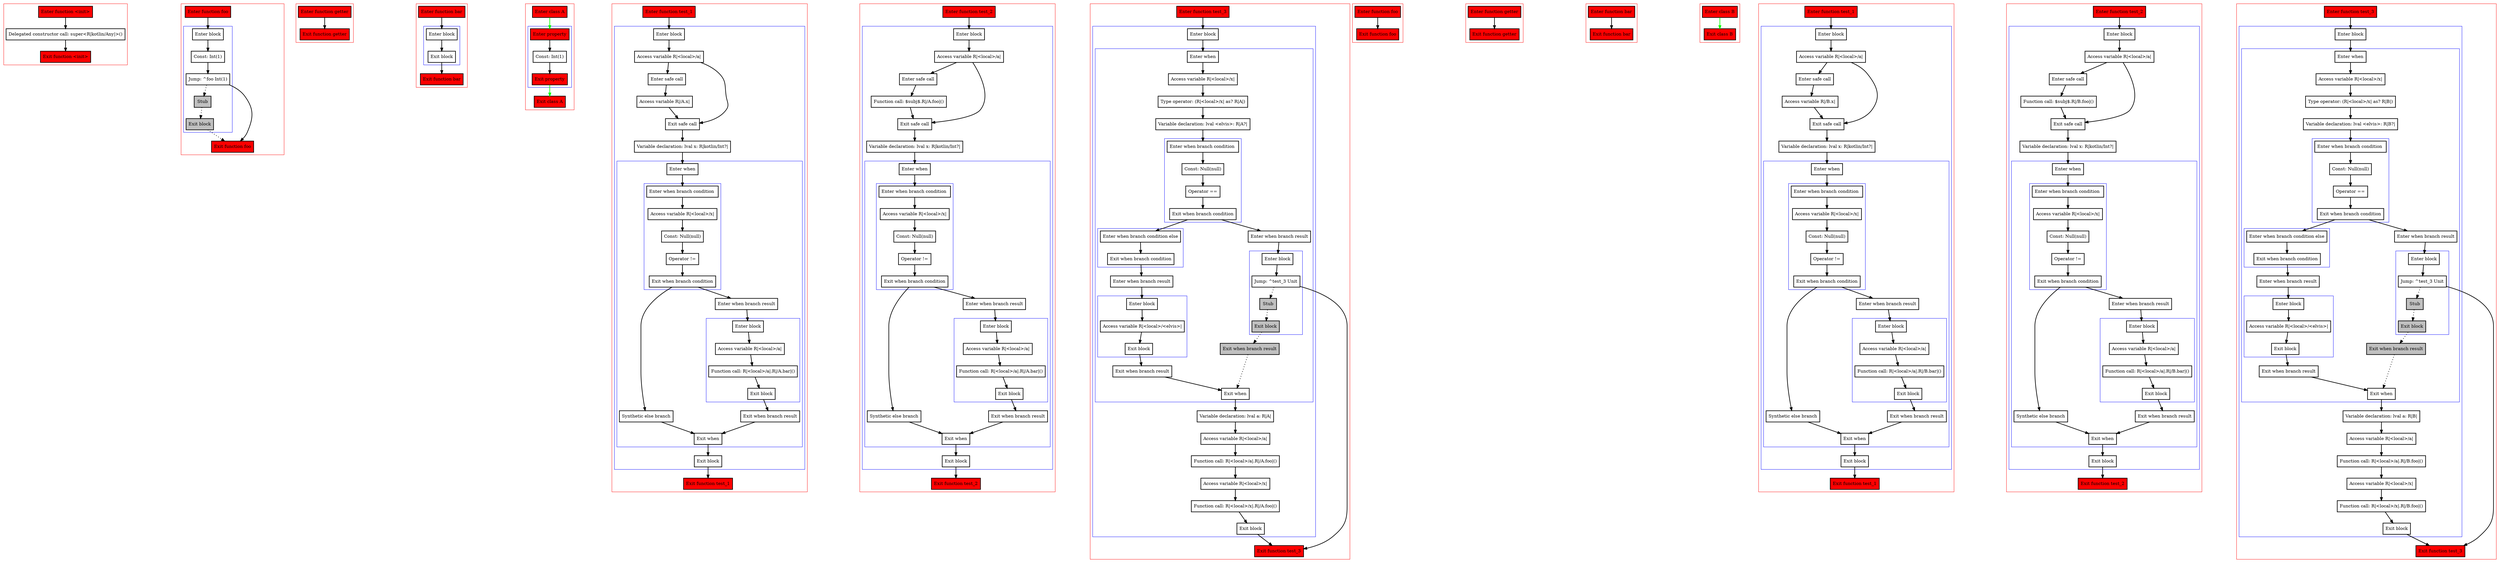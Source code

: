 digraph assignSafeCall_kt {
    graph [nodesep=3]
    node [shape=box penwidth=2]
    edge [penwidth=2]

    subgraph cluster_0 {
        color=red
        0 [label="Enter function <init>" style="filled" fillcolor=red];
        1 [label="Delegated constructor call: super<R|kotlin/Any|>()"];
        2 [label="Exit function <init>" style="filled" fillcolor=red];
    }
    0 -> {1};
    1 -> {2};

    subgraph cluster_1 {
        color=red
        3 [label="Enter function foo" style="filled" fillcolor=red];
        subgraph cluster_2 {
            color=blue
            4 [label="Enter block"];
            5 [label="Const: Int(1)"];
            6 [label="Jump: ^foo Int(1)"];
            7 [label="Stub" style="filled" fillcolor=gray];
            8 [label="Exit block" style="filled" fillcolor=gray];
        }
        9 [label="Exit function foo" style="filled" fillcolor=red];
    }
    3 -> {4};
    4 -> {5};
    5 -> {6};
    6 -> {9};
    6 -> {7} [style=dotted];
    7 -> {8} [style=dotted];
    8 -> {9} [style=dotted];

    subgraph cluster_3 {
        color=red
        10 [label="Enter function getter" style="filled" fillcolor=red];
        11 [label="Exit function getter" style="filled" fillcolor=red];
    }
    10 -> {11};

    subgraph cluster_4 {
        color=red
        15 [label="Enter function bar" style="filled" fillcolor=red];
        subgraph cluster_5 {
            color=blue
            16 [label="Enter block"];
            17 [label="Exit block"];
        }
        18 [label="Exit function bar" style="filled" fillcolor=red];
    }
    15 -> {16};
    16 -> {17};
    17 -> {18};

    subgraph cluster_6 {
        color=red
        19 [label="Enter class A" style="filled" fillcolor=red];
        subgraph cluster_7 {
            color=blue
            12 [label="Enter property" style="filled" fillcolor=red];
            13 [label="Const: Int(1)"];
            14 [label="Exit property" style="filled" fillcolor=red];
        }
        20 [label="Exit class A" style="filled" fillcolor=red];
    }
    19 -> {12} [color=green];
    12 -> {13};
    13 -> {14};
    14 -> {20} [color=green];

    subgraph cluster_8 {
        color=red
        21 [label="Enter function test_1" style="filled" fillcolor=red];
        subgraph cluster_9 {
            color=blue
            22 [label="Enter block"];
            23 [label="Access variable R|<local>/a|"];
            24 [label="Enter safe call"];
            25 [label="Access variable R|/A.x|"];
            26 [label="Exit safe call"];
            27 [label="Variable declaration: lval x: R|kotlin/Int?|"];
            subgraph cluster_10 {
                color=blue
                28 [label="Enter when"];
                subgraph cluster_11 {
                    color=blue
                    29 [label="Enter when branch condition "];
                    30 [label="Access variable R|<local>/x|"];
                    31 [label="Const: Null(null)"];
                    32 [label="Operator !="];
                    33 [label="Exit when branch condition"];
                }
                34 [label="Synthetic else branch"];
                35 [label="Enter when branch result"];
                subgraph cluster_12 {
                    color=blue
                    36 [label="Enter block"];
                    37 [label="Access variable R|<local>/a|"];
                    38 [label="Function call: R|<local>/a|.R|/A.bar|()"];
                    39 [label="Exit block"];
                }
                40 [label="Exit when branch result"];
                41 [label="Exit when"];
            }
            42 [label="Exit block"];
        }
        43 [label="Exit function test_1" style="filled" fillcolor=red];
    }
    21 -> {22};
    22 -> {23};
    23 -> {24 26};
    24 -> {25};
    25 -> {26};
    26 -> {27};
    27 -> {28};
    28 -> {29};
    29 -> {30};
    30 -> {31};
    31 -> {32};
    32 -> {33};
    33 -> {35 34};
    34 -> {41};
    35 -> {36};
    36 -> {37};
    37 -> {38};
    38 -> {39};
    39 -> {40};
    40 -> {41};
    41 -> {42};
    42 -> {43};

    subgraph cluster_13 {
        color=red
        44 [label="Enter function test_2" style="filled" fillcolor=red];
        subgraph cluster_14 {
            color=blue
            45 [label="Enter block"];
            46 [label="Access variable R|<local>/a|"];
            47 [label="Enter safe call"];
            48 [label="Function call: $subj$.R|/A.foo|()"];
            49 [label="Exit safe call"];
            50 [label="Variable declaration: lval x: R|kotlin/Int?|"];
            subgraph cluster_15 {
                color=blue
                51 [label="Enter when"];
                subgraph cluster_16 {
                    color=blue
                    52 [label="Enter when branch condition "];
                    53 [label="Access variable R|<local>/x|"];
                    54 [label="Const: Null(null)"];
                    55 [label="Operator !="];
                    56 [label="Exit when branch condition"];
                }
                57 [label="Synthetic else branch"];
                58 [label="Enter when branch result"];
                subgraph cluster_17 {
                    color=blue
                    59 [label="Enter block"];
                    60 [label="Access variable R|<local>/a|"];
                    61 [label="Function call: R|<local>/a|.R|/A.bar|()"];
                    62 [label="Exit block"];
                }
                63 [label="Exit when branch result"];
                64 [label="Exit when"];
            }
            65 [label="Exit block"];
        }
        66 [label="Exit function test_2" style="filled" fillcolor=red];
    }
    44 -> {45};
    45 -> {46};
    46 -> {47 49};
    47 -> {48};
    48 -> {49};
    49 -> {50};
    50 -> {51};
    51 -> {52};
    52 -> {53};
    53 -> {54};
    54 -> {55};
    55 -> {56};
    56 -> {58 57};
    57 -> {64};
    58 -> {59};
    59 -> {60};
    60 -> {61};
    61 -> {62};
    62 -> {63};
    63 -> {64};
    64 -> {65};
    65 -> {66};

    subgraph cluster_18 {
        color=red
        67 [label="Enter function test_3" style="filled" fillcolor=red];
        subgraph cluster_19 {
            color=blue
            68 [label="Enter block"];
            subgraph cluster_20 {
                color=blue
                69 [label="Enter when"];
                70 [label="Access variable R|<local>/x|"];
                71 [label="Type operator: (R|<local>/x| as? R|A|)"];
                72 [label="Variable declaration: lval <elvis>: R|A?|"];
                subgraph cluster_21 {
                    color=blue
                    73 [label="Enter when branch condition "];
                    74 [label="Const: Null(null)"];
                    75 [label="Operator =="];
                    76 [label="Exit when branch condition"];
                }
                subgraph cluster_22 {
                    color=blue
                    77 [label="Enter when branch condition else"];
                    78 [label="Exit when branch condition"];
                }
                79 [label="Enter when branch result"];
                subgraph cluster_23 {
                    color=blue
                    80 [label="Enter block"];
                    81 [label="Access variable R|<local>/<elvis>|"];
                    82 [label="Exit block"];
                }
                83 [label="Exit when branch result"];
                84 [label="Enter when branch result"];
                subgraph cluster_24 {
                    color=blue
                    85 [label="Enter block"];
                    86 [label="Jump: ^test_3 Unit"];
                    87 [label="Stub" style="filled" fillcolor=gray];
                    88 [label="Exit block" style="filled" fillcolor=gray];
                }
                89 [label="Exit when branch result" style="filled" fillcolor=gray];
                90 [label="Exit when"];
            }
            91 [label="Variable declaration: lval a: R|A|"];
            92 [label="Access variable R|<local>/a|"];
            93 [label="Function call: R|<local>/a|.R|/A.foo|()"];
            94 [label="Access variable R|<local>/x|"];
            95 [label="Function call: R|<local>/x|.R|/A.foo|()"];
            96 [label="Exit block"];
        }
        97 [label="Exit function test_3" style="filled" fillcolor=red];
    }
    67 -> {68};
    68 -> {69};
    69 -> {70};
    70 -> {71};
    71 -> {72};
    72 -> {73};
    73 -> {74};
    74 -> {75};
    75 -> {76};
    76 -> {84 77};
    77 -> {78};
    78 -> {79};
    79 -> {80};
    80 -> {81};
    81 -> {82};
    82 -> {83};
    83 -> {90};
    84 -> {85};
    85 -> {86};
    86 -> {97};
    86 -> {87} [style=dotted];
    87 -> {88} [style=dotted];
    88 -> {89} [style=dotted];
    89 -> {90} [style=dotted];
    90 -> {91};
    91 -> {92};
    92 -> {93};
    93 -> {94};
    94 -> {95};
    95 -> {96};
    96 -> {97};

    subgraph cluster_25 {
        color=red
        98 [label="Enter function foo" style="filled" fillcolor=red];
        99 [label="Exit function foo" style="filled" fillcolor=red];
    }
    98 -> {99};

    subgraph cluster_26 {
        color=red
        100 [label="Enter function getter" style="filled" fillcolor=red];
        101 [label="Exit function getter" style="filled" fillcolor=red];
    }
    100 -> {101};

    subgraph cluster_27 {
        color=red
        102 [label="Enter function bar" style="filled" fillcolor=red];
        103 [label="Exit function bar" style="filled" fillcolor=red];
    }
    102 -> {103};

    subgraph cluster_28 {
        color=red
        104 [label="Enter class B" style="filled" fillcolor=red];
        105 [label="Exit class B" style="filled" fillcolor=red];
    }
    104 -> {105} [color=green];

    subgraph cluster_29 {
        color=red
        106 [label="Enter function test_1" style="filled" fillcolor=red];
        subgraph cluster_30 {
            color=blue
            107 [label="Enter block"];
            108 [label="Access variable R|<local>/a|"];
            109 [label="Enter safe call"];
            110 [label="Access variable R|/B.x|"];
            111 [label="Exit safe call"];
            112 [label="Variable declaration: lval x: R|kotlin/Int?|"];
            subgraph cluster_31 {
                color=blue
                113 [label="Enter when"];
                subgraph cluster_32 {
                    color=blue
                    114 [label="Enter when branch condition "];
                    115 [label="Access variable R|<local>/x|"];
                    116 [label="Const: Null(null)"];
                    117 [label="Operator !="];
                    118 [label="Exit when branch condition"];
                }
                119 [label="Synthetic else branch"];
                120 [label="Enter when branch result"];
                subgraph cluster_33 {
                    color=blue
                    121 [label="Enter block"];
                    122 [label="Access variable R|<local>/a|"];
                    123 [label="Function call: R|<local>/a|.R|/B.bar|()"];
                    124 [label="Exit block"];
                }
                125 [label="Exit when branch result"];
                126 [label="Exit when"];
            }
            127 [label="Exit block"];
        }
        128 [label="Exit function test_1" style="filled" fillcolor=red];
    }
    106 -> {107};
    107 -> {108};
    108 -> {109 111};
    109 -> {110};
    110 -> {111};
    111 -> {112};
    112 -> {113};
    113 -> {114};
    114 -> {115};
    115 -> {116};
    116 -> {117};
    117 -> {118};
    118 -> {120 119};
    119 -> {126};
    120 -> {121};
    121 -> {122};
    122 -> {123};
    123 -> {124};
    124 -> {125};
    125 -> {126};
    126 -> {127};
    127 -> {128};

    subgraph cluster_34 {
        color=red
        129 [label="Enter function test_2" style="filled" fillcolor=red];
        subgraph cluster_35 {
            color=blue
            130 [label="Enter block"];
            131 [label="Access variable R|<local>/a|"];
            132 [label="Enter safe call"];
            133 [label="Function call: $subj$.R|/B.foo|()"];
            134 [label="Exit safe call"];
            135 [label="Variable declaration: lval x: R|kotlin/Int?|"];
            subgraph cluster_36 {
                color=blue
                136 [label="Enter when"];
                subgraph cluster_37 {
                    color=blue
                    137 [label="Enter when branch condition "];
                    138 [label="Access variable R|<local>/x|"];
                    139 [label="Const: Null(null)"];
                    140 [label="Operator !="];
                    141 [label="Exit when branch condition"];
                }
                142 [label="Synthetic else branch"];
                143 [label="Enter when branch result"];
                subgraph cluster_38 {
                    color=blue
                    144 [label="Enter block"];
                    145 [label="Access variable R|<local>/a|"];
                    146 [label="Function call: R|<local>/a|.R|/B.bar|()"];
                    147 [label="Exit block"];
                }
                148 [label="Exit when branch result"];
                149 [label="Exit when"];
            }
            150 [label="Exit block"];
        }
        151 [label="Exit function test_2" style="filled" fillcolor=red];
    }
    129 -> {130};
    130 -> {131};
    131 -> {132 134};
    132 -> {133};
    133 -> {134};
    134 -> {135};
    135 -> {136};
    136 -> {137};
    137 -> {138};
    138 -> {139};
    139 -> {140};
    140 -> {141};
    141 -> {143 142};
    142 -> {149};
    143 -> {144};
    144 -> {145};
    145 -> {146};
    146 -> {147};
    147 -> {148};
    148 -> {149};
    149 -> {150};
    150 -> {151};

    subgraph cluster_39 {
        color=red
        152 [label="Enter function test_3" style="filled" fillcolor=red];
        subgraph cluster_40 {
            color=blue
            153 [label="Enter block"];
            subgraph cluster_41 {
                color=blue
                154 [label="Enter when"];
                155 [label="Access variable R|<local>/x|"];
                156 [label="Type operator: (R|<local>/x| as? R|B|)"];
                157 [label="Variable declaration: lval <elvis>: R|B?|"];
                subgraph cluster_42 {
                    color=blue
                    158 [label="Enter when branch condition "];
                    159 [label="Const: Null(null)"];
                    160 [label="Operator =="];
                    161 [label="Exit when branch condition"];
                }
                subgraph cluster_43 {
                    color=blue
                    162 [label="Enter when branch condition else"];
                    163 [label="Exit when branch condition"];
                }
                164 [label="Enter when branch result"];
                subgraph cluster_44 {
                    color=blue
                    165 [label="Enter block"];
                    166 [label="Access variable R|<local>/<elvis>|"];
                    167 [label="Exit block"];
                }
                168 [label="Exit when branch result"];
                169 [label="Enter when branch result"];
                subgraph cluster_45 {
                    color=blue
                    170 [label="Enter block"];
                    171 [label="Jump: ^test_3 Unit"];
                    172 [label="Stub" style="filled" fillcolor=gray];
                    173 [label="Exit block" style="filled" fillcolor=gray];
                }
                174 [label="Exit when branch result" style="filled" fillcolor=gray];
                175 [label="Exit when"];
            }
            176 [label="Variable declaration: lval a: R|B|"];
            177 [label="Access variable R|<local>/a|"];
            178 [label="Function call: R|<local>/a|.R|/B.foo|()"];
            179 [label="Access variable R|<local>/x|"];
            180 [label="Function call: R|<local>/x|.R|/B.foo|()"];
            181 [label="Exit block"];
        }
        182 [label="Exit function test_3" style="filled" fillcolor=red];
    }
    152 -> {153};
    153 -> {154};
    154 -> {155};
    155 -> {156};
    156 -> {157};
    157 -> {158};
    158 -> {159};
    159 -> {160};
    160 -> {161};
    161 -> {169 162};
    162 -> {163};
    163 -> {164};
    164 -> {165};
    165 -> {166};
    166 -> {167};
    167 -> {168};
    168 -> {175};
    169 -> {170};
    170 -> {171};
    171 -> {182};
    171 -> {172} [style=dotted];
    172 -> {173} [style=dotted];
    173 -> {174} [style=dotted];
    174 -> {175} [style=dotted];
    175 -> {176};
    176 -> {177};
    177 -> {178};
    178 -> {179};
    179 -> {180};
    180 -> {181};
    181 -> {182};

}
